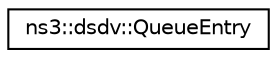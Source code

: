 digraph "Graphical Class Hierarchy"
{
 // LATEX_PDF_SIZE
  edge [fontname="Helvetica",fontsize="10",labelfontname="Helvetica",labelfontsize="10"];
  node [fontname="Helvetica",fontsize="10",shape=record];
  rankdir="LR";
  Node0 [label="ns3::dsdv::QueueEntry",height=0.2,width=0.4,color="black", fillcolor="white", style="filled",URL="$classns3_1_1dsdv_1_1_queue_entry.html",tooltip="DSDV Queue Entry."];
}
